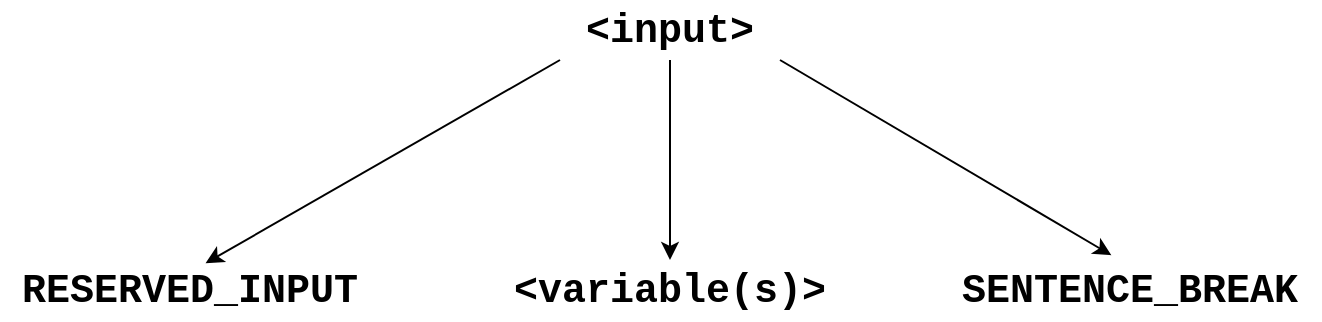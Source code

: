 <mxfile version="22.1.21" type="github">
  <diagram name="Page-1" id="7Ju_sAUxVDDy9Qz-g1bF">
    <mxGraphModel dx="1009" dy="573" grid="1" gridSize="10" guides="1" tooltips="1" connect="1" arrows="1" fold="1" page="1" pageScale="1" pageWidth="1169" pageHeight="827" math="0" shadow="0">
      <root>
        <mxCell id="0" />
        <mxCell id="1" parent="0" />
        <mxCell id="kVE6UbodAsbrO8NjnQrT-7" value="&lt;font style=&quot;font-size: 20px;&quot; face=&quot;Courier New&quot;&gt;&lt;b&gt;&amp;lt;input&amp;gt;&lt;/b&gt;&lt;/font&gt;" style="text;html=1;strokeColor=none;fillColor=none;align=center;verticalAlign=middle;whiteSpace=wrap;rounded=0;" vertex="1" parent="1">
          <mxGeometry x="500" y="100" width="110" height="30" as="geometry" />
        </mxCell>
        <mxCell id="kVE6UbodAsbrO8NjnQrT-12" value="&lt;font style=&quot;font-size: 20px;&quot; face=&quot;Courier New&quot;&gt;&lt;b&gt;RESERVED_INPUT&lt;/b&gt;&lt;/font&gt;" style="text;html=1;strokeColor=none;fillColor=none;align=center;verticalAlign=middle;whiteSpace=wrap;rounded=0;" vertex="1" parent="1">
          <mxGeometry x="220" y="230" width="190" height="30" as="geometry" />
        </mxCell>
        <mxCell id="kVE6UbodAsbrO8NjnQrT-13" value="&lt;font style=&quot;font-size: 20px;&quot; face=&quot;Courier New&quot;&gt;&lt;b&gt;&amp;lt;variable(s)&amp;gt;&lt;/b&gt;&lt;/font&gt;" style="text;html=1;strokeColor=none;fillColor=none;align=center;verticalAlign=middle;whiteSpace=wrap;rounded=0;" vertex="1" parent="1">
          <mxGeometry x="460" y="230" width="190" height="30" as="geometry" />
        </mxCell>
        <mxCell id="kVE6UbodAsbrO8NjnQrT-14" value="&lt;font style=&quot;font-size: 20px;&quot; face=&quot;Courier New&quot;&gt;&lt;b&gt;SENTENCE_BREAK&lt;/b&gt;&lt;/font&gt;" style="text;html=1;strokeColor=none;fillColor=none;align=center;verticalAlign=middle;whiteSpace=wrap;rounded=0;" vertex="1" parent="1">
          <mxGeometry x="690" y="230" width="190" height="30" as="geometry" />
        </mxCell>
        <mxCell id="kVE6UbodAsbrO8NjnQrT-17" value="" style="endArrow=classic;html=1;rounded=0;exitX=0;exitY=1;exitDx=0;exitDy=0;entryX=0.541;entryY=0.053;entryDx=0;entryDy=0;entryPerimeter=0;" edge="1" parent="1" source="kVE6UbodAsbrO8NjnQrT-7" target="kVE6UbodAsbrO8NjnQrT-12">
          <mxGeometry width="50" height="50" relative="1" as="geometry">
            <mxPoint x="630" y="320" as="sourcePoint" />
            <mxPoint x="680" y="270" as="targetPoint" />
          </mxGeometry>
        </mxCell>
        <mxCell id="kVE6UbodAsbrO8NjnQrT-18" value="" style="endArrow=classic;html=1;rounded=0;exitX=0.5;exitY=1;exitDx=0;exitDy=0;" edge="1" parent="1" source="kVE6UbodAsbrO8NjnQrT-7" target="kVE6UbodAsbrO8NjnQrT-13">
          <mxGeometry width="50" height="50" relative="1" as="geometry">
            <mxPoint x="510" y="140" as="sourcePoint" />
            <mxPoint x="333" y="242" as="targetPoint" />
          </mxGeometry>
        </mxCell>
        <mxCell id="kVE6UbodAsbrO8NjnQrT-19" value="" style="endArrow=classic;html=1;rounded=0;exitX=1;exitY=1;exitDx=0;exitDy=0;entryX=0.451;entryY=-0.08;entryDx=0;entryDy=0;entryPerimeter=0;" edge="1" parent="1" source="kVE6UbodAsbrO8NjnQrT-7" target="kVE6UbodAsbrO8NjnQrT-14">
          <mxGeometry width="50" height="50" relative="1" as="geometry">
            <mxPoint x="565" y="140" as="sourcePoint" />
            <mxPoint x="565" y="240" as="targetPoint" />
          </mxGeometry>
        </mxCell>
      </root>
    </mxGraphModel>
  </diagram>
</mxfile>
